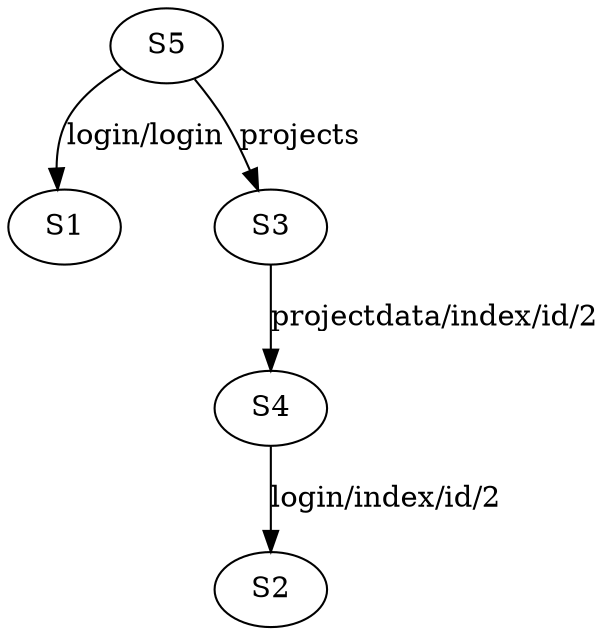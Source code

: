 digraph fsm {
S5 -> S1 [label="login/login"];
S5 -> S3 [label="projects"];
S3 -> S4 [label="projectdata/index/id/2"];
S4 -> S2 [label="login/index/id/2"];
}
